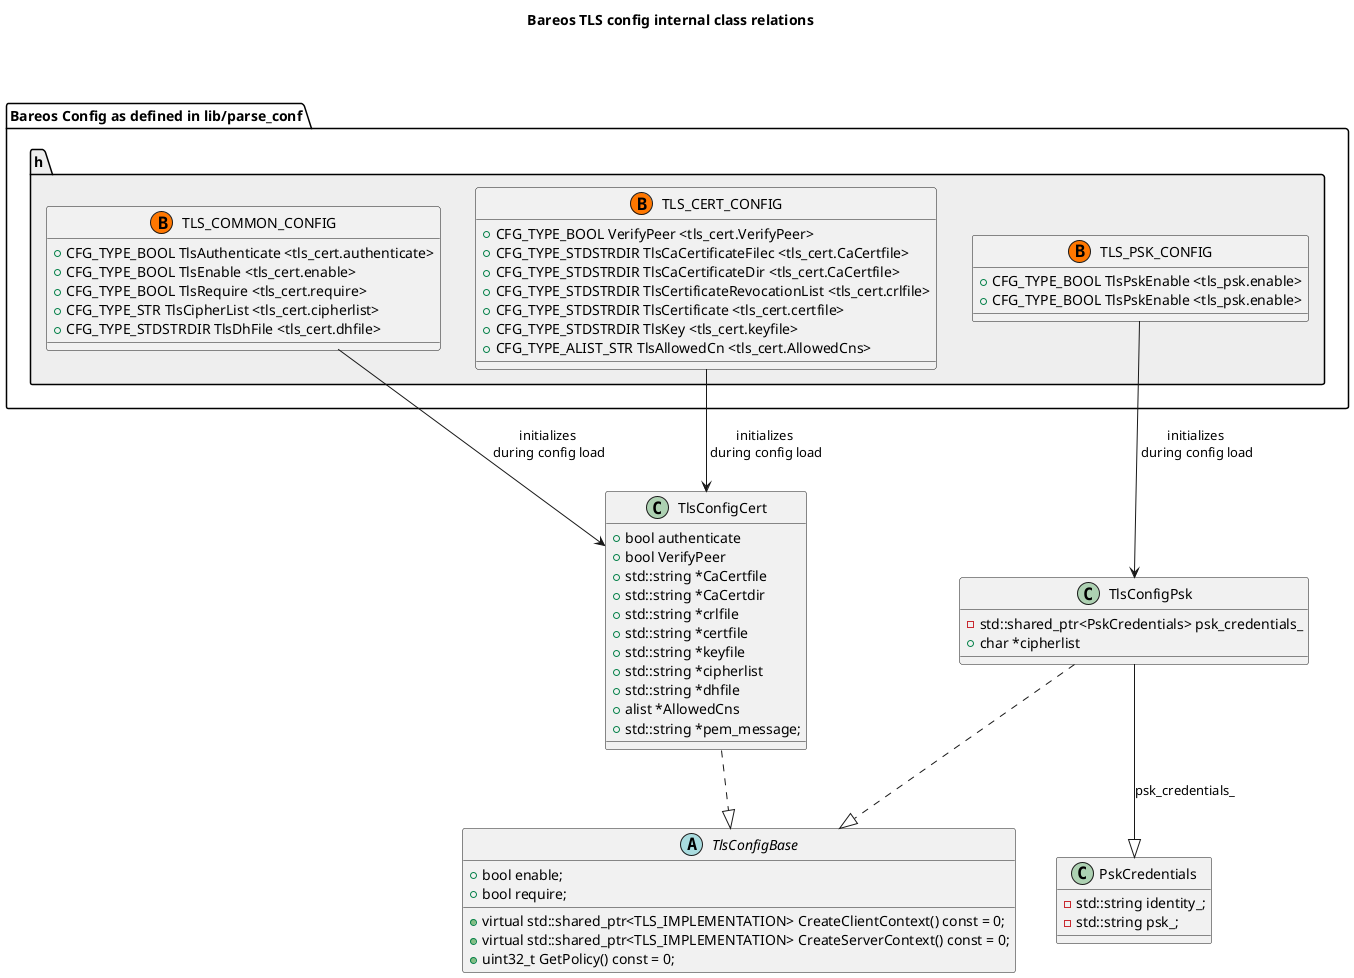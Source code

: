 @startuml

Title: Bareos TLS config internal class relations\n\n\n

package "Bareos Config as defined in lib/parse_conf.h" #EEEEEE {
class TLS_COMMON_CONFIG << (B, #FF7700) >> {
  + CFG_TYPE_BOOL TlsAuthenticate <tls_cert.authenticate>
  + CFG_TYPE_BOOL TlsEnable <tls_cert.enable>
  + CFG_TYPE_BOOL TlsRequire <tls_cert.require>
  + CFG_TYPE_STR TlsCipherList <tls_cert.cipherlist> 
  + CFG_TYPE_STDSTRDIR TlsDhFile <tls_cert.dhfile> 
}

class TLS_CERT_CONFIG << (B, #FF7700) >> {
  + CFG_TYPE_BOOL VerifyPeer <tls_cert.VerifyPeer>
  + CFG_TYPE_STDSTRDIR TlsCaCertificateFilec <tls_cert.CaCertfile>
  + CFG_TYPE_STDSTRDIR TlsCaCertificateDir <tls_cert.CaCertfile>
  + CFG_TYPE_STDSTRDIR TlsCertificateRevocationList <tls_cert.crlfile>
  + CFG_TYPE_STDSTRDIR TlsCertificate <tls_cert.certfile>
  + CFG_TYPE_STDSTRDIR TlsKey <tls_cert.keyfile>
  + CFG_TYPE_ALIST_STR TlsAllowedCn <tls_cert.AllowedCns>
}

class TLS_PSK_CONFIG << (B, #FF7700) >> {
  + CFG_TYPE_BOOL TlsPskEnable <tls_psk.enable>
  + CFG_TYPE_BOOL TlsPskEnable <tls_psk.enable>
}
}

class PskCredentials {
  - std::string identity_;
  - std::string psk_;
}

class TlsConfigPsk {
  - std::shared_ptr<PskCredentials> psk_credentials_
  + char *cipherlist
}    

TlsConfigPsk --|> PskCredentials : psk_credentials_

class TlsConfigCert {
   + bool authenticate
   + bool VerifyPeer
   + std::string *CaCertfile
   + std::string *CaCertdir
   + std::string *crlfile
   + std::string *certfile
   + std::string *keyfile
   + std::string *cipherlist
   + std::string *dhfile
   + alist *AllowedCns
   + std::string *pem_message;
}

abstract class TlsConfigBase {
  + bool enable;
  + bool require;
  + virtual std::shared_ptr<TLS_IMPLEMENTATION> CreateClientContext() const = 0;
  + virtual std::shared_ptr<TLS_IMPLEMENTATION> CreateServerContext() const = 0;
  + uint32_t GetPolicy() const = 0;
}

TlsConfigCert ..|> TlsConfigBase
TlsConfigPsk ..|> TlsConfigBase 


TLS_COMMON_CONFIG --> TlsConfigCert : initializes\n during config load
TLS_CERT_CONFIG --> TlsConfigCert : initializes\n during config load
TLS_PSK_CONFIG --> TlsConfigPsk : initializes\n during config load


@enduml